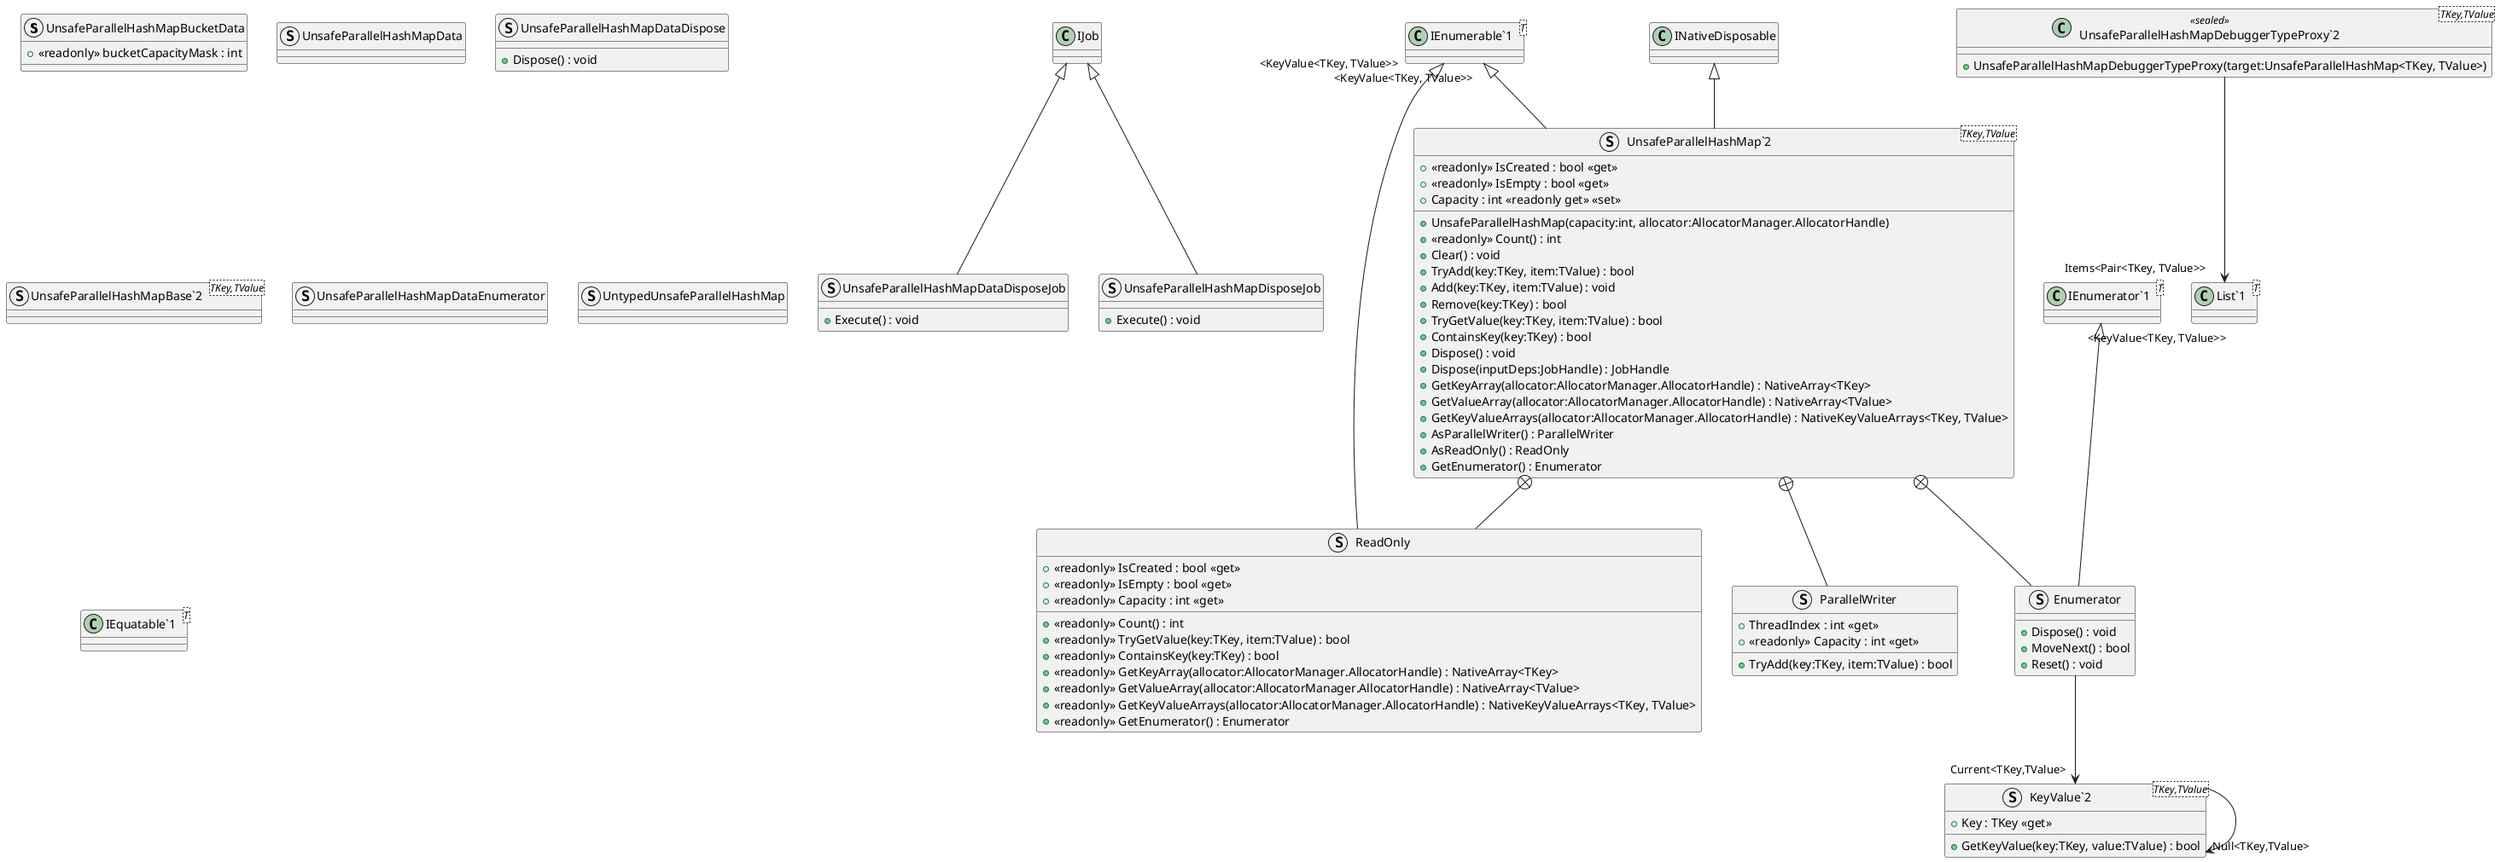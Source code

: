 @startuml
struct UnsafeParallelHashMapBucketData {
    + <<readonly>> bucketCapacityMask : int
}
struct UnsafeParallelHashMapData {
}
struct UnsafeParallelHashMapDataDispose {
    + Dispose() : void
}
struct UnsafeParallelHashMapDataDisposeJob {
    + Execute() : void
}
struct "UnsafeParallelHashMapBase`2"<TKey,TValue> {
}
struct "KeyValue`2"<TKey,TValue> {
    + Key : TKey <<get>>
    + GetKeyValue(key:TKey, value:TValue) : bool
}
struct UnsafeParallelHashMapDataEnumerator {
}
struct "UnsafeParallelHashMap`2"<TKey,TValue> {
    + UnsafeParallelHashMap(capacity:int, allocator:AllocatorManager.AllocatorHandle)
    + <<readonly>> IsCreated : bool <<get>>
    + <<readonly>> IsEmpty : bool <<get>>
    + <<readonly>> Count() : int
    + Capacity : int <<readonly get>> <<set>>
    + Clear() : void
    + TryAdd(key:TKey, item:TValue) : bool
    + Add(key:TKey, item:TValue) : void
    + Remove(key:TKey) : bool
    + TryGetValue(key:TKey, item:TValue) : bool
    + ContainsKey(key:TKey) : bool
    + Dispose() : void
    + Dispose(inputDeps:JobHandle) : JobHandle
    + GetKeyArray(allocator:AllocatorManager.AllocatorHandle) : NativeArray<TKey>
    + GetValueArray(allocator:AllocatorManager.AllocatorHandle) : NativeArray<TValue>
    + GetKeyValueArrays(allocator:AllocatorManager.AllocatorHandle) : NativeKeyValueArrays<TKey, TValue>
    + AsParallelWriter() : ParallelWriter
    + AsReadOnly() : ReadOnly
    + GetEnumerator() : Enumerator
}
struct UnsafeParallelHashMapDisposeJob {
    + Execute() : void
}
class "UnsafeParallelHashMapDebuggerTypeProxy`2"<TKey,TValue> <<sealed>> {
    + UnsafeParallelHashMapDebuggerTypeProxy(target:UnsafeParallelHashMap<TKey, TValue>)
}
struct UntypedUnsafeParallelHashMap {
}
class "IEquatable`1"<T> {
}
class "IEnumerable`1"<T> {
}
struct ReadOnly {
    + <<readonly>> IsCreated : bool <<get>>
    + <<readonly>> IsEmpty : bool <<get>>
    + <<readonly>> Count() : int
    + <<readonly>> Capacity : int <<get>>
    + <<readonly>> TryGetValue(key:TKey, item:TValue) : bool
    + <<readonly>> ContainsKey(key:TKey) : bool
    + <<readonly>> GetKeyArray(allocator:AllocatorManager.AllocatorHandle) : NativeArray<TKey>
    + <<readonly>> GetValueArray(allocator:AllocatorManager.AllocatorHandle) : NativeArray<TValue>
    + <<readonly>> GetKeyValueArrays(allocator:AllocatorManager.AllocatorHandle) : NativeKeyValueArrays<TKey, TValue>
    + <<readonly>> GetEnumerator() : Enumerator
}
struct ParallelWriter {
    + ThreadIndex : int <<get>>
    + <<readonly>> Capacity : int <<get>>
    + TryAdd(key:TKey, item:TValue) : bool
}
struct Enumerator {
    + Dispose() : void
    + MoveNext() : bool
    + Reset() : void
}
class "List`1"<T> {
}
class "IEnumerator`1"<T> {
}
IJob <|-- UnsafeParallelHashMapDataDisposeJob
"KeyValue`2" --> "Null<TKey,TValue>" "KeyValue`2"
INativeDisposable <|-- "UnsafeParallelHashMap`2"
"IEnumerable`1" "<KeyValue<TKey, TValue>>" <|-- "UnsafeParallelHashMap`2"
IJob <|-- UnsafeParallelHashMapDisposeJob
"UnsafeParallelHashMapDebuggerTypeProxy`2" --> "Items<Pair<TKey, TValue>>" "List`1"
"UnsafeParallelHashMap`2" +-- ReadOnly
"IEnumerable`1" "<KeyValue<TKey, TValue>>" <|-- ReadOnly
"UnsafeParallelHashMap`2" +-- ParallelWriter
"UnsafeParallelHashMap`2" +-- Enumerator
"IEnumerator`1" "<KeyValue<TKey, TValue>>" <|-- Enumerator
Enumerator --> "Current<TKey,TValue>" "KeyValue`2"
@enduml
